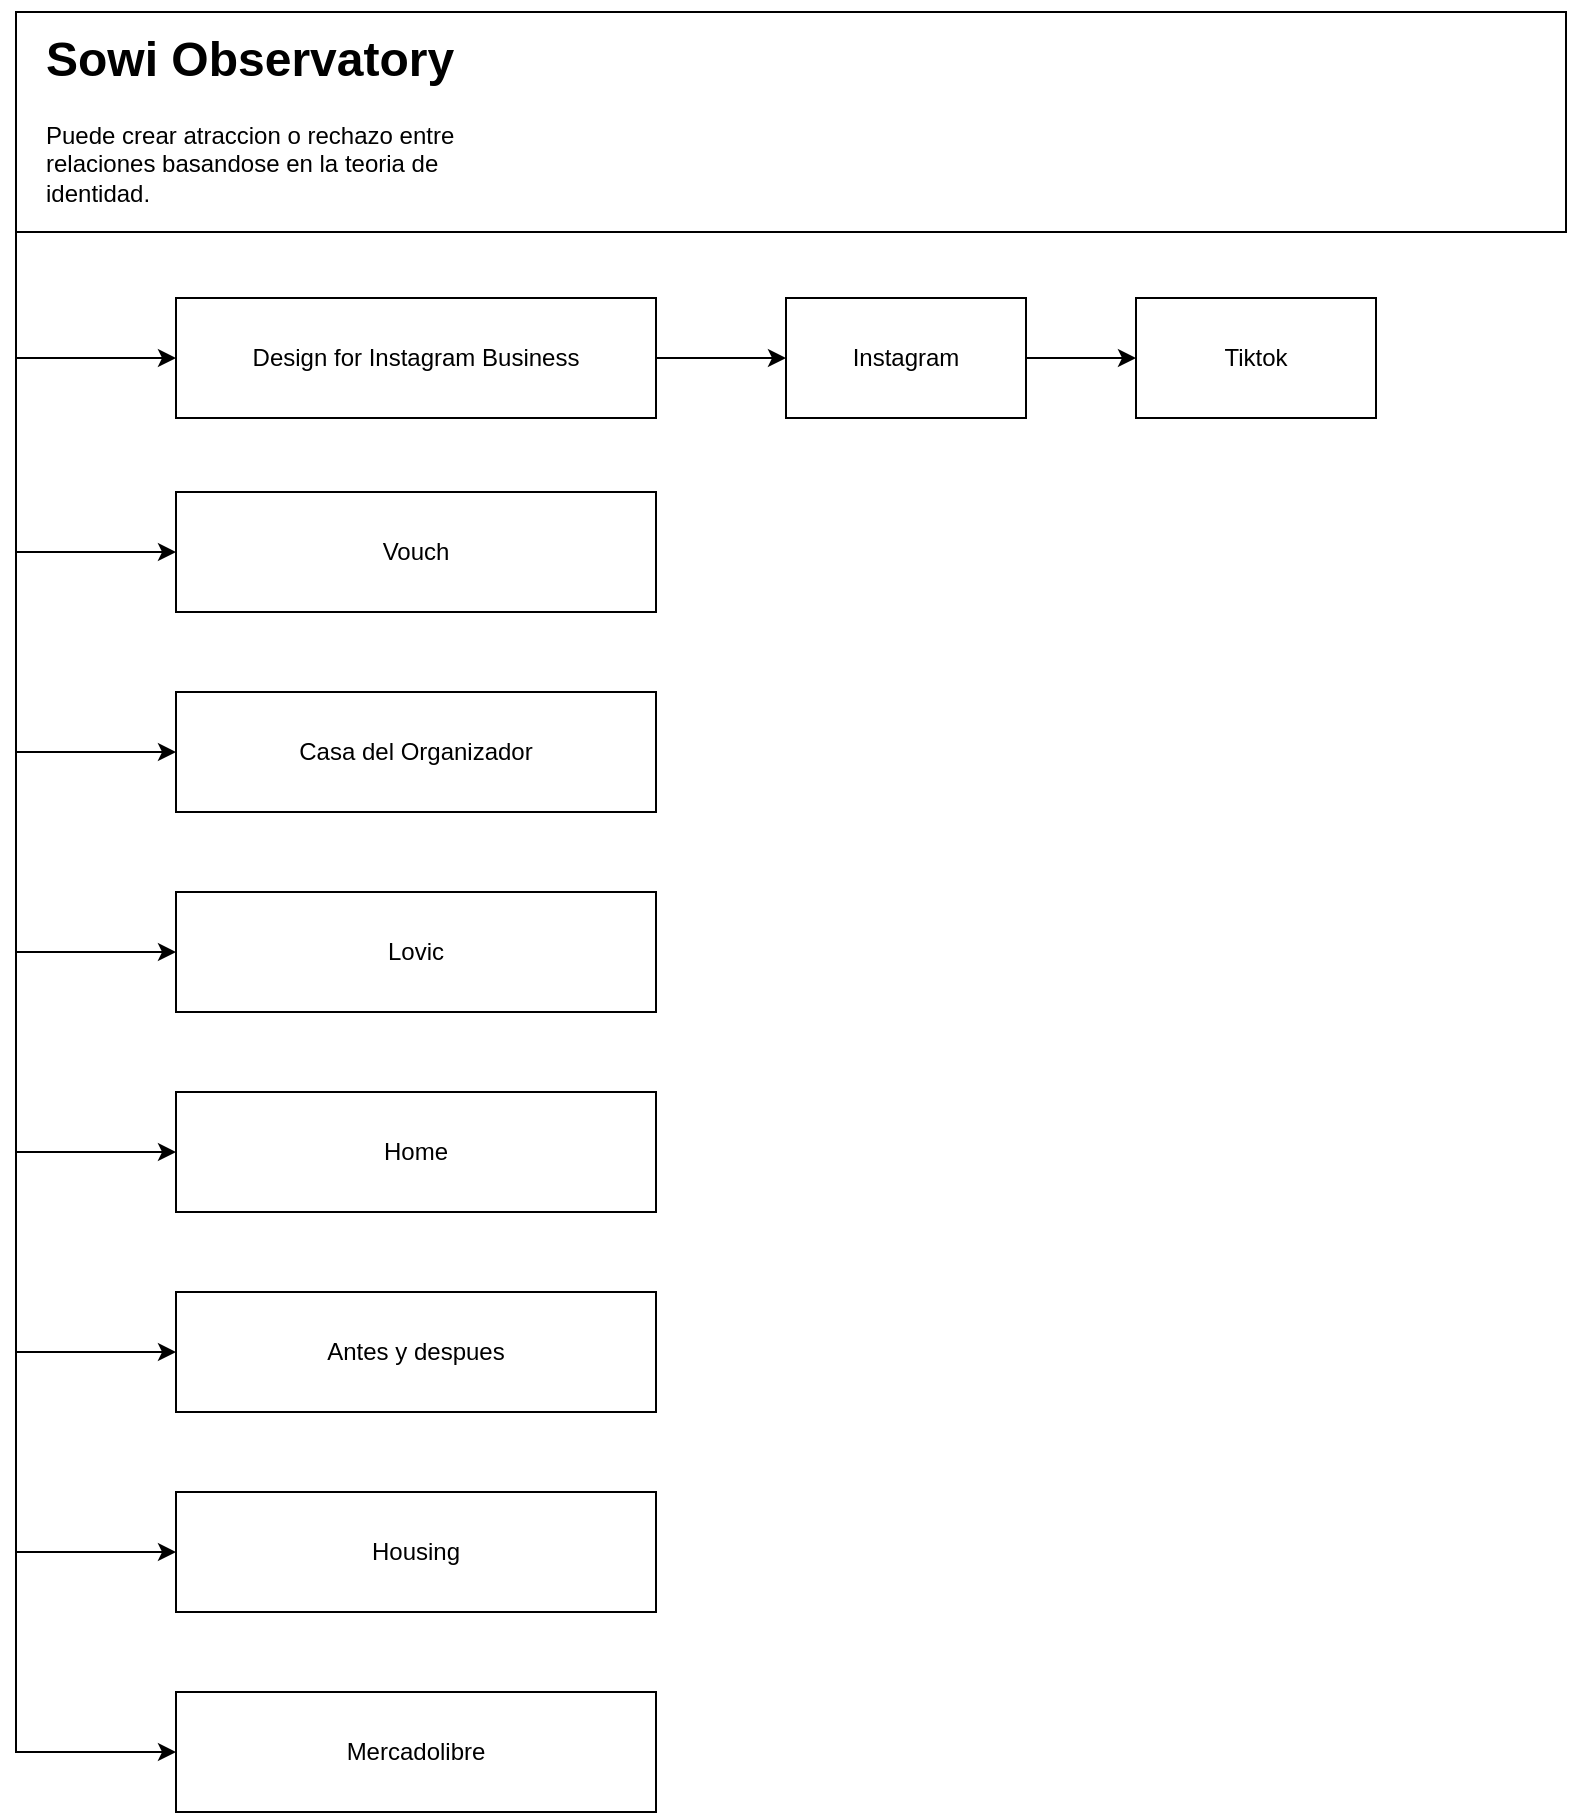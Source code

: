 <mxfile version="17.5.0" type="github">
  <diagram id="R2lEEEUBdFMjLlhIrx00" name="Page-1">
    <mxGraphModel dx="1422" dy="762" grid="1" gridSize="10" guides="1" tooltips="1" connect="1" arrows="1" fold="1" page="1" pageScale="1" pageWidth="850" pageHeight="1100" math="0" shadow="0" extFonts="Permanent Marker^https://fonts.googleapis.com/css?family=Permanent+Marker">
      <root>
        <mxCell id="0" />
        <mxCell id="1" parent="0" />
        <mxCell id="H_OnY3b50F5zeGFzQMEf-2" value="Vouch" style="rounded=0;whiteSpace=wrap;html=1;" parent="1" vertex="1">
          <mxGeometry x="120" y="270" width="240" height="60" as="geometry" />
        </mxCell>
        <mxCell id="H_OnY3b50F5zeGFzQMEf-4" value="Casa del Organizador" style="rounded=0;whiteSpace=wrap;html=1;" parent="1" vertex="1">
          <mxGeometry x="120" y="370" width="240" height="60" as="geometry" />
        </mxCell>
        <mxCell id="H_OnY3b50F5zeGFzQMEf-5" value="" style="edgeStyle=orthogonalEdgeStyle;rounded=0;orthogonalLoop=1;jettySize=auto;html=1;entryX=0;entryY=0.5;entryDx=0;entryDy=0;" parent="1" target="H_OnY3b50F5zeGFzQMEf-4" edge="1">
          <mxGeometry relative="1" as="geometry">
            <mxPoint x="40" y="300" as="sourcePoint" />
            <mxPoint x="120" y="360" as="targetPoint" />
            <Array as="points">
              <mxPoint x="40" y="400" />
            </Array>
          </mxGeometry>
        </mxCell>
        <mxCell id="H_OnY3b50F5zeGFzQMEf-6" value="Lovic" style="rounded=0;whiteSpace=wrap;html=1;" parent="1" vertex="1">
          <mxGeometry x="120" y="470" width="240" height="60" as="geometry" />
        </mxCell>
        <mxCell id="H_OnY3b50F5zeGFzQMEf-7" value="" style="edgeStyle=orthogonalEdgeStyle;rounded=0;orthogonalLoop=1;jettySize=auto;html=1;entryX=0;entryY=0.5;entryDx=0;entryDy=0;" parent="1" target="H_OnY3b50F5zeGFzQMEf-6" edge="1">
          <mxGeometry relative="1" as="geometry">
            <mxPoint x="40" y="400" as="sourcePoint" />
            <mxPoint x="120" y="460" as="targetPoint" />
            <Array as="points">
              <mxPoint x="40" y="500" />
            </Array>
          </mxGeometry>
        </mxCell>
        <mxCell id="H_OnY3b50F5zeGFzQMEf-8" value="Home" style="rounded=0;whiteSpace=wrap;html=1;" parent="1" vertex="1">
          <mxGeometry x="120" y="570" width="240" height="60" as="geometry" />
        </mxCell>
        <mxCell id="H_OnY3b50F5zeGFzQMEf-9" value="" style="edgeStyle=orthogonalEdgeStyle;rounded=0;orthogonalLoop=1;jettySize=auto;html=1;entryX=0;entryY=0.5;entryDx=0;entryDy=0;" parent="1" target="H_OnY3b50F5zeGFzQMEf-8" edge="1">
          <mxGeometry relative="1" as="geometry">
            <mxPoint x="40" y="500" as="sourcePoint" />
            <mxPoint x="120" y="560" as="targetPoint" />
            <Array as="points">
              <mxPoint x="40" y="600" />
            </Array>
          </mxGeometry>
        </mxCell>
        <mxCell id="H_OnY3b50F5zeGFzQMEf-10" value="Antes y despues" style="rounded=0;whiteSpace=wrap;html=1;" parent="1" vertex="1">
          <mxGeometry x="120" y="670" width="240" height="60" as="geometry" />
        </mxCell>
        <mxCell id="H_OnY3b50F5zeGFzQMEf-11" value="" style="edgeStyle=orthogonalEdgeStyle;rounded=0;orthogonalLoop=1;jettySize=auto;html=1;entryX=0;entryY=0.5;entryDx=0;entryDy=0;" parent="1" target="H_OnY3b50F5zeGFzQMEf-10" edge="1">
          <mxGeometry relative="1" as="geometry">
            <mxPoint x="40" y="600" as="sourcePoint" />
            <mxPoint x="120" y="660" as="targetPoint" />
            <Array as="points">
              <mxPoint x="40" y="700" />
            </Array>
          </mxGeometry>
        </mxCell>
        <mxCell id="H_OnY3b50F5zeGFzQMEf-12" value="Housing" style="rounded=0;whiteSpace=wrap;html=1;" parent="1" vertex="1">
          <mxGeometry x="120" y="770" width="240" height="60" as="geometry" />
        </mxCell>
        <mxCell id="H_OnY3b50F5zeGFzQMEf-13" value="" style="edgeStyle=orthogonalEdgeStyle;rounded=0;orthogonalLoop=1;jettySize=auto;html=1;entryX=0;entryY=0.5;entryDx=0;entryDy=0;" parent="1" target="H_OnY3b50F5zeGFzQMEf-12" edge="1">
          <mxGeometry relative="1" as="geometry">
            <mxPoint x="40" y="700" as="sourcePoint" />
            <mxPoint x="120" y="760" as="targetPoint" />
            <Array as="points">
              <mxPoint x="40" y="800" />
            </Array>
          </mxGeometry>
        </mxCell>
        <mxCell id="H_OnY3b50F5zeGFzQMEf-14" value="Mercadolibre" style="rounded=0;whiteSpace=wrap;html=1;" parent="1" vertex="1">
          <mxGeometry x="120" y="870" width="240" height="60" as="geometry" />
        </mxCell>
        <mxCell id="H_OnY3b50F5zeGFzQMEf-15" value="" style="edgeStyle=orthogonalEdgeStyle;rounded=0;orthogonalLoop=1;jettySize=auto;html=1;entryX=0;entryY=0.5;entryDx=0;entryDy=0;" parent="1" target="H_OnY3b50F5zeGFzQMEf-14" edge="1">
          <mxGeometry relative="1" as="geometry">
            <mxPoint x="40" y="800" as="sourcePoint" />
            <mxPoint x="120" y="860" as="targetPoint" />
            <Array as="points">
              <mxPoint x="40" y="900" />
            </Array>
          </mxGeometry>
        </mxCell>
        <mxCell id="H_OnY3b50F5zeGFzQMEf-17" value="" style="rounded=0;whiteSpace=wrap;html=1;" parent="1" vertex="1">
          <mxGeometry x="40" y="30" width="775" height="110" as="geometry" />
        </mxCell>
        <mxCell id="H_OnY3b50F5zeGFzQMEf-1" value="&lt;h1&gt;Sowi Observatory&lt;/h1&gt;&lt;p&gt;Puede crear atraccion o rechazo entre relaciones basandose en la teoria de identidad.&amp;nbsp;&lt;/p&gt;" style="text;html=1;strokeColor=none;fillColor=none;spacing=5;spacingTop=-20;whiteSpace=wrap;overflow=hidden;rounded=0;" parent="1" vertex="1">
          <mxGeometry x="50" y="34" width="230" height="106" as="geometry" />
        </mxCell>
        <mxCell id="89Xu_PK3RpiEwS9mjWa--4" value="" style="edgeStyle=orthogonalEdgeStyle;rounded=0;orthogonalLoop=1;jettySize=auto;html=1;" edge="1" parent="1" source="H_OnY3b50F5zeGFzQMEf-18" target="89Xu_PK3RpiEwS9mjWa--3">
          <mxGeometry relative="1" as="geometry" />
        </mxCell>
        <mxCell id="H_OnY3b50F5zeGFzQMEf-18" value="Design for Instagram Business" style="rounded=0;whiteSpace=wrap;html=1;" parent="1" vertex="1">
          <mxGeometry x="120" y="173" width="240" height="60" as="geometry" />
        </mxCell>
        <mxCell id="H_OnY3b50F5zeGFzQMEf-19" value="" style="edgeStyle=orthogonalEdgeStyle;rounded=0;orthogonalLoop=1;jettySize=auto;html=1;entryX=0;entryY=0.5;entryDx=0;entryDy=0;" parent="1" target="H_OnY3b50F5zeGFzQMEf-18" edge="1">
          <mxGeometry relative="1" as="geometry">
            <mxPoint x="40" y="140" as="sourcePoint" />
            <mxPoint x="120" y="200" as="targetPoint" />
            <Array as="points">
              <mxPoint x="40" y="203" />
            </Array>
          </mxGeometry>
        </mxCell>
        <mxCell id="H_OnY3b50F5zeGFzQMEf-23" value="" style="edgeStyle=orthogonalEdgeStyle;rounded=0;orthogonalLoop=1;jettySize=auto;html=1;" parent="1" edge="1">
          <mxGeometry relative="1" as="geometry">
            <mxPoint x="40" y="200" as="sourcePoint" />
            <mxPoint x="120" y="300" as="targetPoint" />
            <Array as="points">
              <mxPoint x="40" y="300" />
              <mxPoint x="120" y="300" />
            </Array>
          </mxGeometry>
        </mxCell>
        <mxCell id="89Xu_PK3RpiEwS9mjWa--7" value="" style="edgeStyle=orthogonalEdgeStyle;rounded=0;orthogonalLoop=1;jettySize=auto;html=1;" edge="1" parent="1" source="89Xu_PK3RpiEwS9mjWa--3" target="89Xu_PK3RpiEwS9mjWa--6">
          <mxGeometry relative="1" as="geometry" />
        </mxCell>
        <mxCell id="89Xu_PK3RpiEwS9mjWa--3" value="Instagram" style="rounded=0;whiteSpace=wrap;html=1;" vertex="1" parent="1">
          <mxGeometry x="425" y="173" width="120" height="60" as="geometry" />
        </mxCell>
        <mxCell id="89Xu_PK3RpiEwS9mjWa--6" value="Tiktok" style="rounded=0;whiteSpace=wrap;html=1;" vertex="1" parent="1">
          <mxGeometry x="600" y="173" width="120" height="60" as="geometry" />
        </mxCell>
      </root>
    </mxGraphModel>
  </diagram>
</mxfile>
